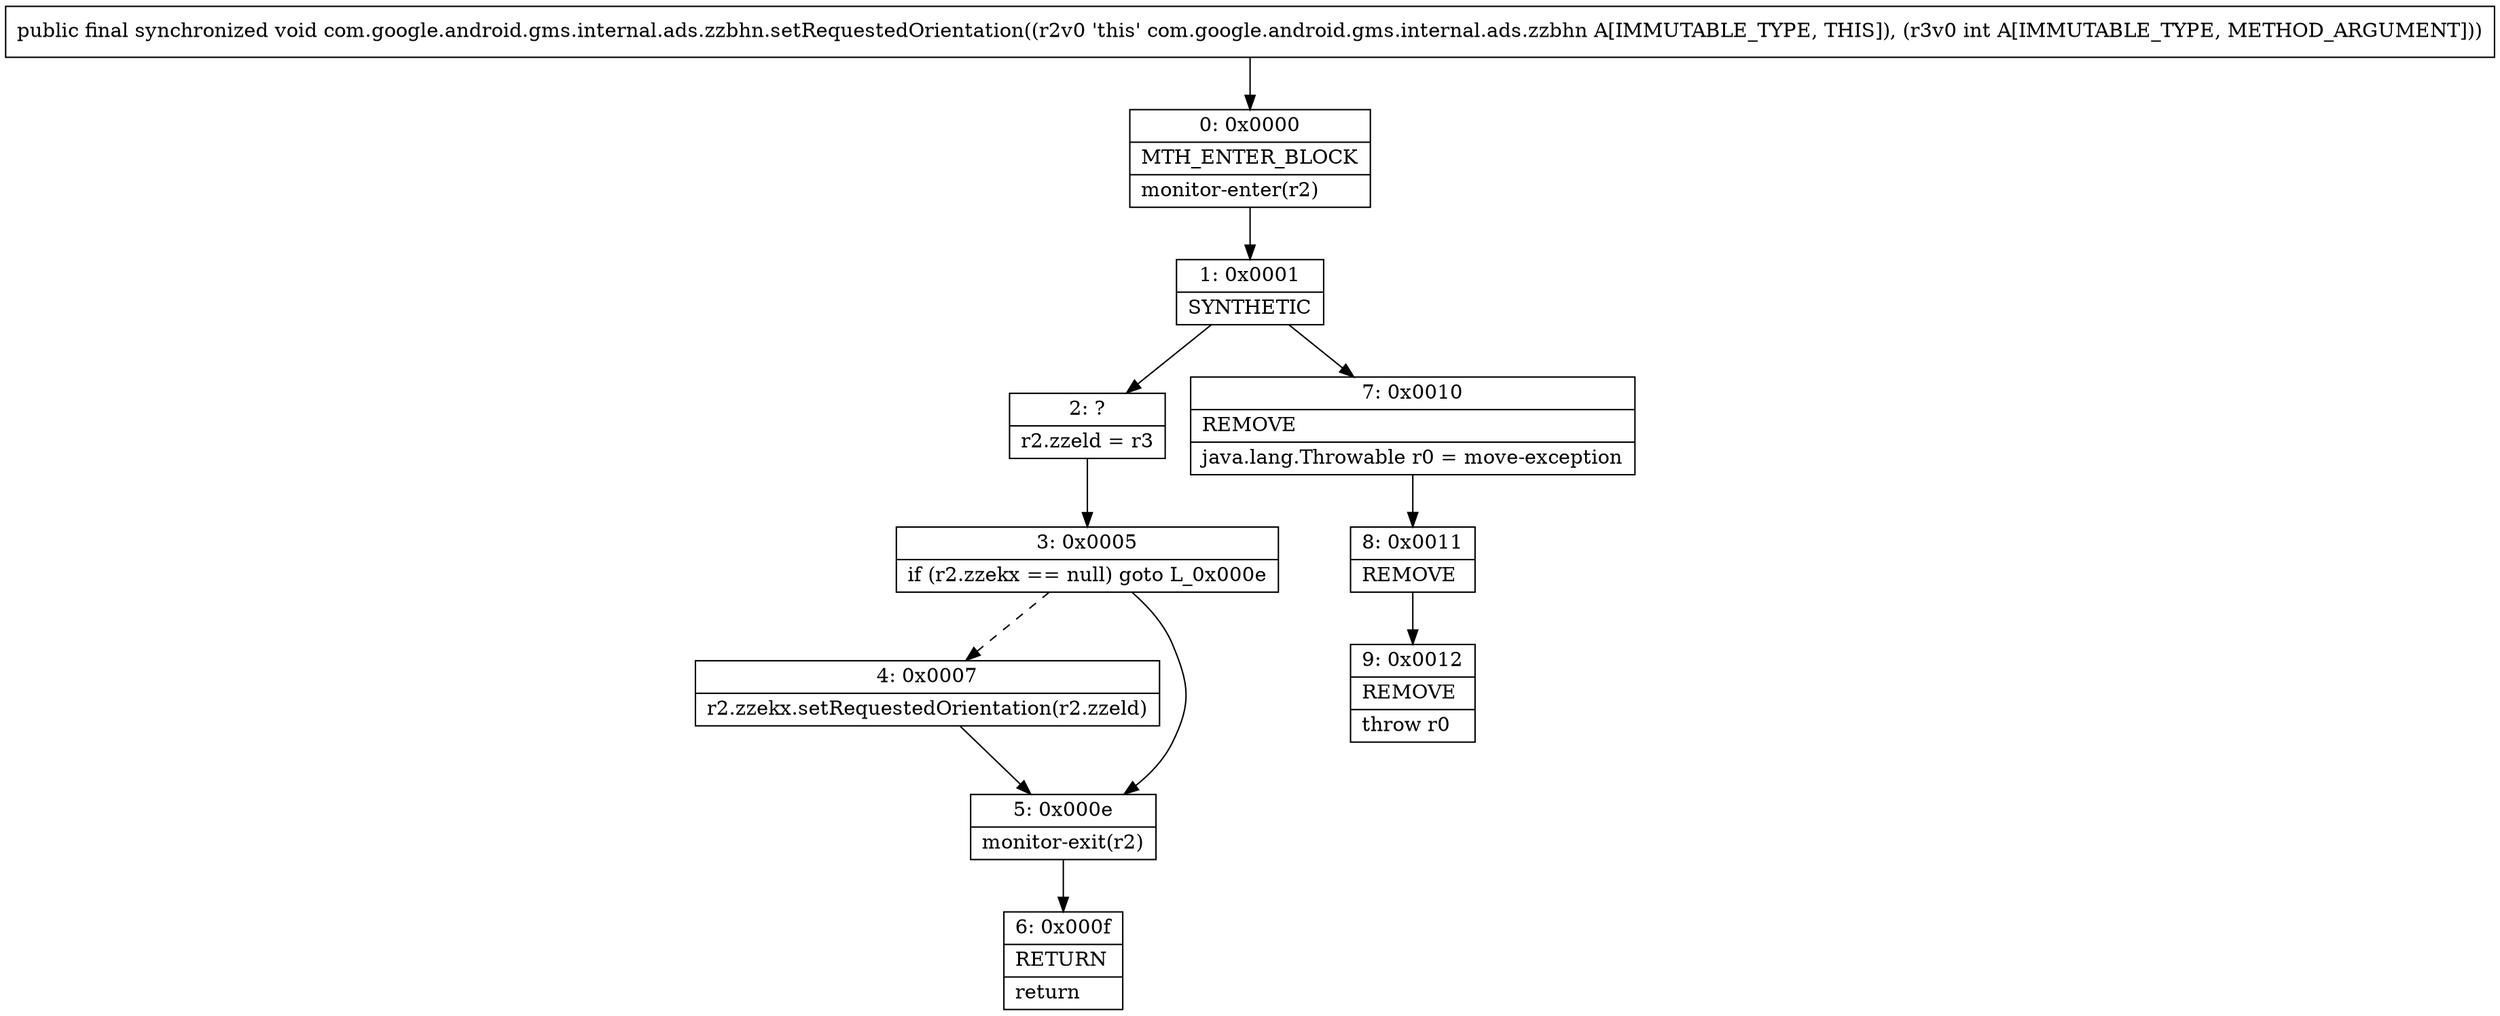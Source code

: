 digraph "CFG forcom.google.android.gms.internal.ads.zzbhn.setRequestedOrientation(I)V" {
Node_0 [shape=record,label="{0\:\ 0x0000|MTH_ENTER_BLOCK\l|monitor\-enter(r2)\l}"];
Node_1 [shape=record,label="{1\:\ 0x0001|SYNTHETIC\l}"];
Node_2 [shape=record,label="{2\:\ ?|r2.zzeld = r3\l}"];
Node_3 [shape=record,label="{3\:\ 0x0005|if (r2.zzekx == null) goto L_0x000e\l}"];
Node_4 [shape=record,label="{4\:\ 0x0007|r2.zzekx.setRequestedOrientation(r2.zzeld)\l}"];
Node_5 [shape=record,label="{5\:\ 0x000e|monitor\-exit(r2)\l}"];
Node_6 [shape=record,label="{6\:\ 0x000f|RETURN\l|return\l}"];
Node_7 [shape=record,label="{7\:\ 0x0010|REMOVE\l|java.lang.Throwable r0 = move\-exception\l}"];
Node_8 [shape=record,label="{8\:\ 0x0011|REMOVE\l}"];
Node_9 [shape=record,label="{9\:\ 0x0012|REMOVE\l|throw r0\l}"];
MethodNode[shape=record,label="{public final synchronized void com.google.android.gms.internal.ads.zzbhn.setRequestedOrientation((r2v0 'this' com.google.android.gms.internal.ads.zzbhn A[IMMUTABLE_TYPE, THIS]), (r3v0 int A[IMMUTABLE_TYPE, METHOD_ARGUMENT])) }"];
MethodNode -> Node_0;
Node_0 -> Node_1;
Node_1 -> Node_2;
Node_1 -> Node_7;
Node_2 -> Node_3;
Node_3 -> Node_4[style=dashed];
Node_3 -> Node_5;
Node_4 -> Node_5;
Node_5 -> Node_6;
Node_7 -> Node_8;
Node_8 -> Node_9;
}

